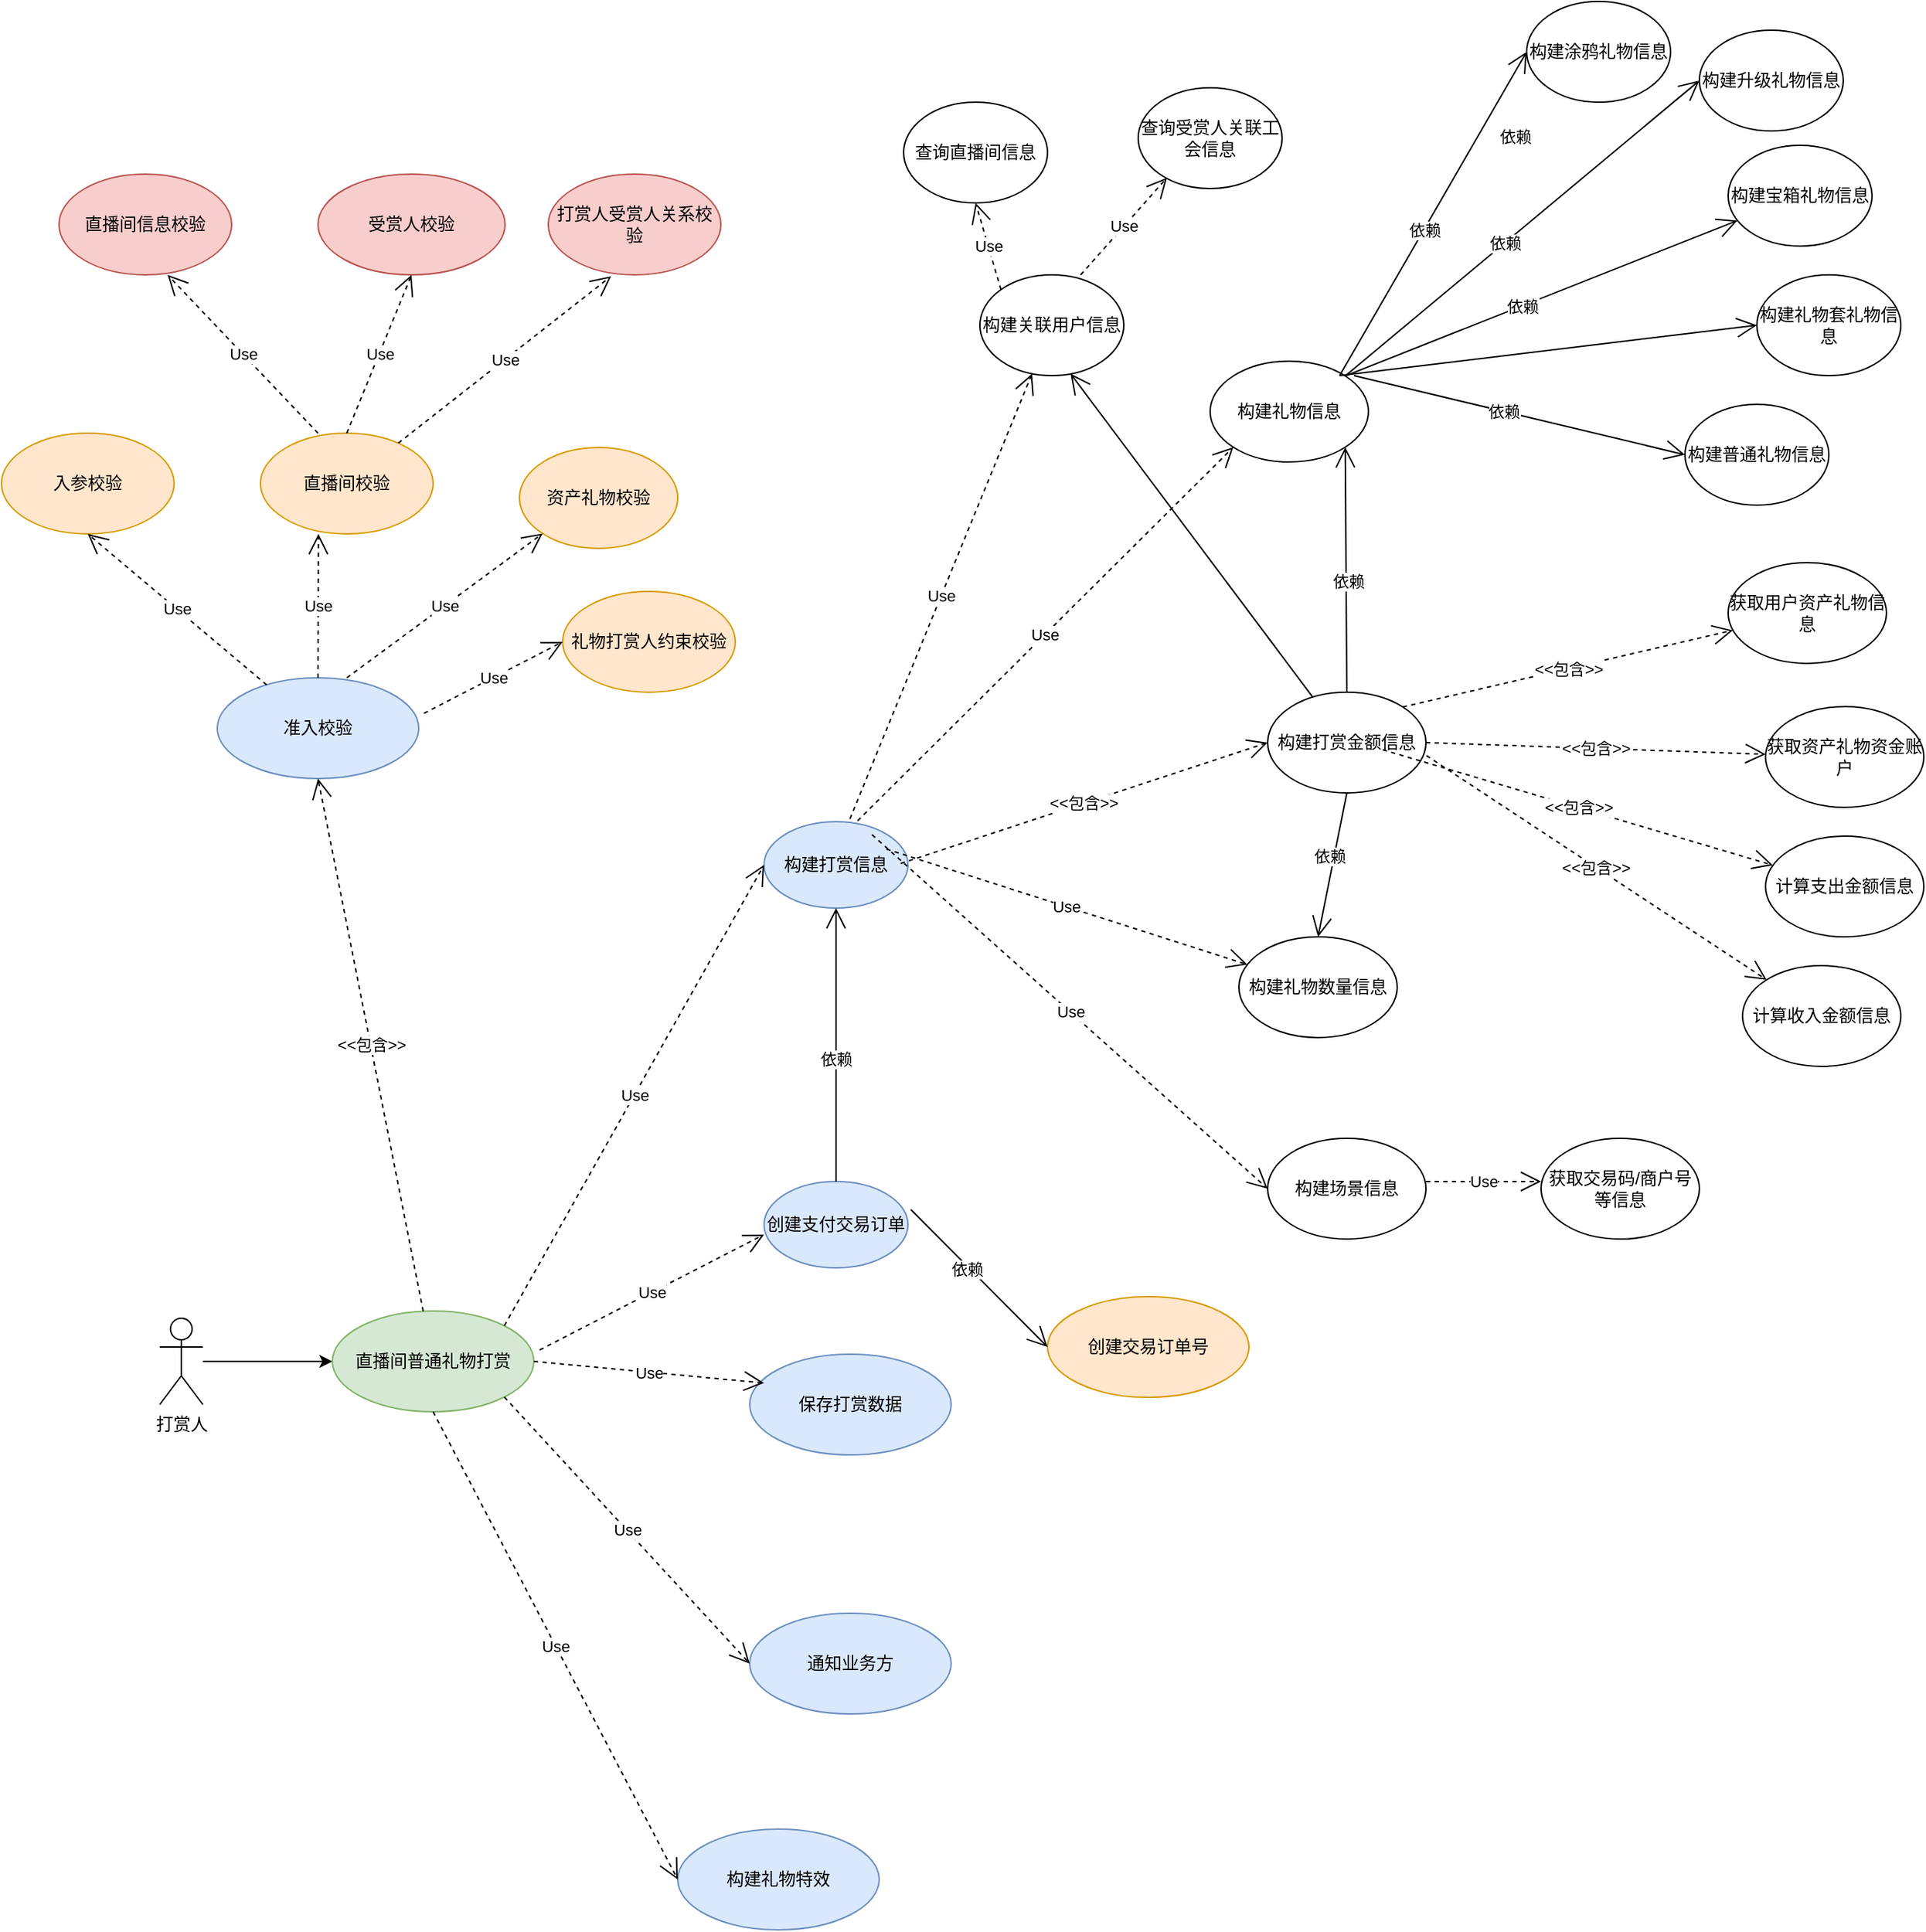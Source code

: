 <mxfile version="21.5.2" type="github">
  <diagram name="第 1 页" id="VvUkeJPX31CjZcMAp55T">
    <mxGraphModel dx="2099" dy="1860" grid="1" gridSize="10" guides="1" tooltips="1" connect="1" arrows="1" fold="1" page="1" pageScale="1" pageWidth="827" pageHeight="1169" math="0" shadow="0">
      <root>
        <mxCell id="0" />
        <mxCell id="1" parent="0" />
        <mxCell id="WKw8hlUGmrOTsNG2Bbb0-5" value="" style="edgeStyle=orthogonalEdgeStyle;rounded=0;orthogonalLoop=1;jettySize=auto;html=1;" parent="1" source="WKw8hlUGmrOTsNG2Bbb0-1" target="WKw8hlUGmrOTsNG2Bbb0-4" edge="1">
          <mxGeometry relative="1" as="geometry" />
        </mxCell>
        <mxCell id="WKw8hlUGmrOTsNG2Bbb0-1" value="打赏人" style="shape=umlActor;verticalLabelPosition=bottom;verticalAlign=top;html=1;" parent="1" vertex="1">
          <mxGeometry x="70" y="435" width="30" height="60" as="geometry" />
        </mxCell>
        <mxCell id="WKw8hlUGmrOTsNG2Bbb0-4" value="直播间普通礼物打赏" style="ellipse;whiteSpace=wrap;html=1;fillColor=#d5e8d4;strokeColor=#82b366;" parent="1" vertex="1">
          <mxGeometry x="190" y="430" width="140" height="70" as="geometry" />
        </mxCell>
        <mxCell id="WKw8hlUGmrOTsNG2Bbb0-6" value="准入校验" style="ellipse;whiteSpace=wrap;html=1;fillColor=#dae8fc;strokeColor=#6c8ebf;" parent="1" vertex="1">
          <mxGeometry x="110" y="-10" width="140" height="70" as="geometry" />
        </mxCell>
        <mxCell id="WKw8hlUGmrOTsNG2Bbb0-7" value="&amp;lt;&amp;lt;包含&amp;gt;&amp;gt;" style="endArrow=open;endSize=12;dashed=1;html=1;rounded=0;entryX=0.5;entryY=1;entryDx=0;entryDy=0;" parent="1" source="WKw8hlUGmrOTsNG2Bbb0-4" target="WKw8hlUGmrOTsNG2Bbb0-6" edge="1">
          <mxGeometry width="160" relative="1" as="geometry">
            <mxPoint x="390" y="250" as="sourcePoint" />
            <mxPoint x="550" y="250" as="targetPoint" />
          </mxGeometry>
        </mxCell>
        <mxCell id="WKw8hlUGmrOTsNG2Bbb0-8" value="构建打赏信息" style="ellipse;whiteSpace=wrap;html=1;fillColor=#dae8fc;strokeColor=#6c8ebf;" parent="1" vertex="1">
          <mxGeometry x="490" y="90" width="100" height="60" as="geometry" />
        </mxCell>
        <mxCell id="WKw8hlUGmrOTsNG2Bbb0-9" value="创建支付交易订单" style="ellipse;whiteSpace=wrap;html=1;fillColor=#dae8fc;strokeColor=#6c8ebf;" parent="1" vertex="1">
          <mxGeometry x="490" y="340" width="100" height="60" as="geometry" />
        </mxCell>
        <mxCell id="WKw8hlUGmrOTsNG2Bbb0-10" value="保存打赏数据" style="ellipse;whiteSpace=wrap;html=1;fillColor=#dae8fc;strokeColor=#6c8ebf;" parent="1" vertex="1">
          <mxGeometry x="480" y="460" width="140" height="70" as="geometry" />
        </mxCell>
        <mxCell id="WKw8hlUGmrOTsNG2Bbb0-11" value="构建礼物特效" style="ellipse;whiteSpace=wrap;html=1;fillColor=#dae8fc;strokeColor=#6c8ebf;" parent="1" vertex="1">
          <mxGeometry x="430" y="790" width="140" height="70" as="geometry" />
        </mxCell>
        <mxCell id="WKw8hlUGmrOTsNG2Bbb0-12" value="通知业务方" style="ellipse;whiteSpace=wrap;html=1;fillColor=#dae8fc;strokeColor=#6c8ebf;" parent="1" vertex="1">
          <mxGeometry x="480" y="640" width="140" height="70" as="geometry" />
        </mxCell>
        <mxCell id="WKw8hlUGmrOTsNG2Bbb0-14" value="Use" style="endArrow=open;endSize=12;dashed=1;html=1;rounded=0;entryX=0;entryY=0.5;entryDx=0;entryDy=0;exitX=1;exitY=0;exitDx=0;exitDy=0;" parent="1" source="WKw8hlUGmrOTsNG2Bbb0-4" target="WKw8hlUGmrOTsNG2Bbb0-8" edge="1">
          <mxGeometry width="160" relative="1" as="geometry">
            <mxPoint x="330" y="450" as="sourcePoint" />
            <mxPoint x="490" y="450" as="targetPoint" />
          </mxGeometry>
        </mxCell>
        <mxCell id="WKw8hlUGmrOTsNG2Bbb0-15" value="Use" style="endArrow=open;endSize=12;dashed=1;html=1;rounded=0;entryX=0;entryY=0.614;entryDx=0;entryDy=0;entryPerimeter=0;exitX=1.029;exitY=0.386;exitDx=0;exitDy=0;exitPerimeter=0;" parent="1" source="WKw8hlUGmrOTsNG2Bbb0-4" target="WKw8hlUGmrOTsNG2Bbb0-9" edge="1">
          <mxGeometry width="160" relative="1" as="geometry">
            <mxPoint x="320" y="470" as="sourcePoint" />
            <mxPoint x="480" y="470" as="targetPoint" />
          </mxGeometry>
        </mxCell>
        <mxCell id="WKw8hlUGmrOTsNG2Bbb0-16" value="Use" style="endArrow=open;endSize=12;dashed=1;html=1;rounded=0;exitX=1;exitY=0.5;exitDx=0;exitDy=0;" parent="1" source="WKw8hlUGmrOTsNG2Bbb0-4" edge="1">
          <mxGeometry width="160" relative="1" as="geometry">
            <mxPoint x="330" y="480" as="sourcePoint" />
            <mxPoint x="490" y="480" as="targetPoint" />
          </mxGeometry>
        </mxCell>
        <mxCell id="WKw8hlUGmrOTsNG2Bbb0-17" value="" style="endArrow=open;endFill=1;endSize=12;html=1;rounded=0;exitX=0.5;exitY=0;exitDx=0;exitDy=0;" parent="1" target="WKw8hlUGmrOTsNG2Bbb0-8" edge="1" source="WKw8hlUGmrOTsNG2Bbb0-9">
          <mxGeometry width="160" relative="1" as="geometry">
            <mxPoint x="560" y="340" as="sourcePoint" />
            <mxPoint x="720" y="340" as="targetPoint" />
          </mxGeometry>
        </mxCell>
        <mxCell id="WKw8hlUGmrOTsNG2Bbb0-18" value="依赖" style="edgeLabel;html=1;align=center;verticalAlign=middle;resizable=0;points=[];" parent="WKw8hlUGmrOTsNG2Bbb0-17" vertex="1" connectable="0">
          <mxGeometry x="-0.1" relative="1" as="geometry">
            <mxPoint as="offset" />
          </mxGeometry>
        </mxCell>
        <mxCell id="WKw8hlUGmrOTsNG2Bbb0-19" value="Use" style="endArrow=open;endSize=12;dashed=1;html=1;rounded=0;entryX=0;entryY=0.5;entryDx=0;entryDy=0;exitX=1;exitY=1;exitDx=0;exitDy=0;" parent="1" source="WKw8hlUGmrOTsNG2Bbb0-4" target="WKw8hlUGmrOTsNG2Bbb0-12" edge="1">
          <mxGeometry width="160" relative="1" as="geometry">
            <mxPoint x="280" y="490" as="sourcePoint" />
            <mxPoint x="440" y="490" as="targetPoint" />
          </mxGeometry>
        </mxCell>
        <mxCell id="WKw8hlUGmrOTsNG2Bbb0-20" value="Use" style="endArrow=open;endSize=12;dashed=1;html=1;rounded=0;entryX=0;entryY=0.5;entryDx=0;entryDy=0;" parent="1" target="WKw8hlUGmrOTsNG2Bbb0-11" edge="1">
          <mxGeometry width="160" relative="1" as="geometry">
            <mxPoint x="260" y="500" as="sourcePoint" />
            <mxPoint x="420" y="500" as="targetPoint" />
          </mxGeometry>
        </mxCell>
        <mxCell id="WKw8hlUGmrOTsNG2Bbb0-21" value="创建交易订单号" style="ellipse;whiteSpace=wrap;html=1;fillColor=#ffe6cc;strokeColor=#d79b00;" parent="1" vertex="1">
          <mxGeometry x="687" y="420" width="140" height="70" as="geometry" />
        </mxCell>
        <mxCell id="WKw8hlUGmrOTsNG2Bbb0-22" value="" style="endArrow=open;endFill=1;endSize=12;html=1;rounded=0;entryX=0;entryY=0.5;entryDx=0;entryDy=0;exitX=1.02;exitY=0.325;exitDx=0;exitDy=0;exitPerimeter=0;" parent="1" target="WKw8hlUGmrOTsNG2Bbb0-21" edge="1" source="WKw8hlUGmrOTsNG2Bbb0-9">
          <mxGeometry width="160" relative="1" as="geometry">
            <mxPoint x="620" y="360" as="sourcePoint" />
            <mxPoint x="780" y="360" as="targetPoint" />
          </mxGeometry>
        </mxCell>
        <mxCell id="WKw8hlUGmrOTsNG2Bbb0-23" value="依赖" style="edgeLabel;html=1;align=center;verticalAlign=middle;resizable=0;points=[];" parent="WKw8hlUGmrOTsNG2Bbb0-22" vertex="1" connectable="0">
          <mxGeometry x="-0.16" y="-1" relative="1" as="geometry">
            <mxPoint as="offset" />
          </mxGeometry>
        </mxCell>
        <mxCell id="WKw8hlUGmrOTsNG2Bbb0-24" value="入参校验" style="ellipse;whiteSpace=wrap;html=1;fillColor=#ffe6cc;strokeColor=#d79b00;" parent="1" vertex="1">
          <mxGeometry x="-40" y="-180" width="120" height="70" as="geometry" />
        </mxCell>
        <mxCell id="WKw8hlUGmrOTsNG2Bbb0-26" value="Use" style="endArrow=open;endSize=12;dashed=1;html=1;rounded=0;entryX=0.5;entryY=1;entryDx=0;entryDy=0;" parent="1" target="WKw8hlUGmrOTsNG2Bbb0-24" edge="1" source="WKw8hlUGmrOTsNG2Bbb0-6">
          <mxGeometry width="160" relative="1" as="geometry">
            <mxPoint x="130" y="-30" as="sourcePoint" />
            <mxPoint x="290" y="-30" as="targetPoint" />
          </mxGeometry>
        </mxCell>
        <mxCell id="WKw8hlUGmrOTsNG2Bbb0-27" value="直播间校验" style="ellipse;whiteSpace=wrap;html=1;fillColor=#ffe6cc;strokeColor=#d79b00;" parent="1" vertex="1">
          <mxGeometry x="140" y="-180" width="120" height="70" as="geometry" />
        </mxCell>
        <mxCell id="WKw8hlUGmrOTsNG2Bbb0-28" value="Use" style="endArrow=open;endSize=12;dashed=1;html=1;rounded=0;entryX=0.336;entryY=1;entryDx=0;entryDy=0;entryPerimeter=0;exitX=0.5;exitY=0;exitDx=0;exitDy=0;" parent="1" target="WKw8hlUGmrOTsNG2Bbb0-27" edge="1" source="WKw8hlUGmrOTsNG2Bbb0-6">
          <mxGeometry width="160" relative="1" as="geometry">
            <mxPoint x="160" y="-30" as="sourcePoint" />
            <mxPoint x="320" y="-30" as="targetPoint" />
          </mxGeometry>
        </mxCell>
        <mxCell id="WKw8hlUGmrOTsNG2Bbb0-29" value="直播间信息校验" style="ellipse;whiteSpace=wrap;html=1;fillColor=#f8cecc;strokeColor=#b85450;" parent="1" vertex="1">
          <mxGeometry y="-360" width="120" height="70" as="geometry" />
        </mxCell>
        <mxCell id="WKw8hlUGmrOTsNG2Bbb0-30" value="受赏人校验" style="ellipse;whiteSpace=wrap;html=1;fillColor=#f8cecc;strokeColor=#b85450;" parent="1" vertex="1">
          <mxGeometry x="180" y="-360" width="130" height="70" as="geometry" />
        </mxCell>
        <mxCell id="WKw8hlUGmrOTsNG2Bbb0-31" value="打赏人受赏人关系校验" style="ellipse;whiteSpace=wrap;html=1;fillColor=#f8cecc;strokeColor=#b85450;" parent="1" vertex="1">
          <mxGeometry x="340" y="-360" width="120" height="70" as="geometry" />
        </mxCell>
        <mxCell id="WKw8hlUGmrOTsNG2Bbb0-32" value="资产礼物校验" style="ellipse;whiteSpace=wrap;html=1;fillColor=#ffe6cc;strokeColor=#d79b00;" parent="1" vertex="1">
          <mxGeometry x="320" y="-170" width="110" height="70" as="geometry" />
        </mxCell>
        <mxCell id="WKw8hlUGmrOTsNG2Bbb0-34" value="礼物打赏人约束校验" style="ellipse;whiteSpace=wrap;html=1;fillColor=#ffe6cc;strokeColor=#d79b00;" parent="1" vertex="1">
          <mxGeometry x="350" y="-70" width="120" height="70" as="geometry" />
        </mxCell>
        <mxCell id="WKw8hlUGmrOTsNG2Bbb0-35" value="Use" style="endArrow=open;endSize=12;dashed=1;html=1;rounded=0;entryX=0;entryY=1;entryDx=0;entryDy=0;" parent="1" target="WKw8hlUGmrOTsNG2Bbb0-32" edge="1">
          <mxGeometry width="160" relative="1" as="geometry">
            <mxPoint x="200" y="-10" as="sourcePoint" />
            <mxPoint x="360" y="-10" as="targetPoint" />
          </mxGeometry>
        </mxCell>
        <mxCell id="WKw8hlUGmrOTsNG2Bbb0-36" value="Use" style="endArrow=open;endSize=12;dashed=1;html=1;rounded=0;entryX=0;entryY=0.5;entryDx=0;entryDy=0;exitX=1.026;exitY=0.352;exitDx=0;exitDy=0;exitPerimeter=0;" parent="1" target="WKw8hlUGmrOTsNG2Bbb0-34" edge="1" source="WKw8hlUGmrOTsNG2Bbb0-6">
          <mxGeometry width="160" relative="1" as="geometry">
            <mxPoint x="570" y="40" as="sourcePoint" />
            <mxPoint x="730" y="40" as="targetPoint" />
          </mxGeometry>
        </mxCell>
        <mxCell id="WKw8hlUGmrOTsNG2Bbb0-37" value="Use" style="endArrow=open;endSize=12;dashed=1;html=1;rounded=0;entryX=0.629;entryY=1;entryDx=0;entryDy=0;entryPerimeter=0;" parent="1" target="WKw8hlUGmrOTsNG2Bbb0-29" edge="1">
          <mxGeometry width="160" relative="1" as="geometry">
            <mxPoint x="180" y="-180" as="sourcePoint" />
            <mxPoint x="340" y="-180" as="targetPoint" />
          </mxGeometry>
        </mxCell>
        <mxCell id="WKw8hlUGmrOTsNG2Bbb0-38" value="Use" style="endArrow=open;endSize=12;dashed=1;html=1;rounded=0;entryX=0.5;entryY=1;entryDx=0;entryDy=0;exitX=0.5;exitY=0;exitDx=0;exitDy=0;" parent="1" source="WKw8hlUGmrOTsNG2Bbb0-27" target="WKw8hlUGmrOTsNG2Bbb0-30" edge="1">
          <mxGeometry width="160" relative="1" as="geometry">
            <mxPoint x="190" y="-170" as="sourcePoint" />
            <mxPoint x="98" y="-280" as="targetPoint" />
          </mxGeometry>
        </mxCell>
        <mxCell id="WKw8hlUGmrOTsNG2Bbb0-39" value="Use" style="endArrow=open;endSize=12;dashed=1;html=1;rounded=0;entryX=0.364;entryY=1.014;entryDx=0;entryDy=0;entryPerimeter=0;" parent="1" source="WKw8hlUGmrOTsNG2Bbb0-27" target="WKw8hlUGmrOTsNG2Bbb0-31" edge="1">
          <mxGeometry width="160" relative="1" as="geometry">
            <mxPoint x="200" y="-160" as="sourcePoint" />
            <mxPoint x="108" y="-270" as="targetPoint" />
          </mxGeometry>
        </mxCell>
        <mxCell id="NdA9s5oNdxqppXdedLkg-1" value="构建关联用户信息" style="ellipse;whiteSpace=wrap;html=1;" vertex="1" parent="1">
          <mxGeometry x="640" y="-290" width="100" height="70" as="geometry" />
        </mxCell>
        <mxCell id="NdA9s5oNdxqppXdedLkg-2" value="查询直播间信息" style="ellipse;whiteSpace=wrap;html=1;" vertex="1" parent="1">
          <mxGeometry x="587" y="-410" width="100" height="70" as="geometry" />
        </mxCell>
        <mxCell id="NdA9s5oNdxqppXdedLkg-3" value="查询受赏人关联工会信息" style="ellipse;whiteSpace=wrap;html=1;" vertex="1" parent="1">
          <mxGeometry x="750" y="-420" width="100" height="70" as="geometry" />
        </mxCell>
        <mxCell id="NdA9s5oNdxqppXdedLkg-4" value="Use" style="endArrow=open;endSize=12;dashed=1;html=1;rounded=0;exitX=0.597;exitY=-0.033;exitDx=0;exitDy=0;exitPerimeter=0;" edge="1" parent="1" source="WKw8hlUGmrOTsNG2Bbb0-8" target="NdA9s5oNdxqppXdedLkg-1">
          <mxGeometry width="160" relative="1" as="geometry">
            <mxPoint x="550" y="80" as="sourcePoint" />
            <mxPoint x="730" y="180" as="targetPoint" />
          </mxGeometry>
        </mxCell>
        <mxCell id="NdA9s5oNdxqppXdedLkg-5" value="Use" style="endArrow=open;endSize=12;dashed=1;html=1;rounded=0;entryX=0.5;entryY=1;entryDx=0;entryDy=0;exitX=0;exitY=0;exitDx=0;exitDy=0;" edge="1" parent="1" source="NdA9s5oNdxqppXdedLkg-1" target="NdA9s5oNdxqppXdedLkg-2">
          <mxGeometry width="160" relative="1" as="geometry">
            <mxPoint x="820" y="-240.2" as="sourcePoint" />
            <mxPoint x="980" y="-240.2" as="targetPoint" />
          </mxGeometry>
        </mxCell>
        <mxCell id="NdA9s5oNdxqppXdedLkg-6" value="Use" style="endArrow=open;endSize=12;dashed=1;html=1;rounded=0;entryX=0.2;entryY=0.893;entryDx=0;entryDy=0;entryPerimeter=0;" edge="1" parent="1" target="NdA9s5oNdxqppXdedLkg-3">
          <mxGeometry width="160" relative="1" as="geometry">
            <mxPoint x="710" y="-290" as="sourcePoint" />
            <mxPoint x="1050" y="-200.2" as="targetPoint" />
          </mxGeometry>
        </mxCell>
        <mxCell id="NdA9s5oNdxqppXdedLkg-7" value="构建礼物信息" style="ellipse;whiteSpace=wrap;html=1;" vertex="1" parent="1">
          <mxGeometry x="800" y="-230" width="110" height="70" as="geometry" />
        </mxCell>
        <mxCell id="NdA9s5oNdxqppXdedLkg-8" value="构建涂鸦礼物信息" style="ellipse;whiteSpace=wrap;html=1;" vertex="1" parent="1">
          <mxGeometry x="1020" y="-480" width="100" height="70" as="geometry" />
        </mxCell>
        <mxCell id="NdA9s5oNdxqppXdedLkg-9" value="" style="endArrow=open;endFill=1;endSize=12;html=1;rounded=0;entryX=0;entryY=0.5;entryDx=0;entryDy=0;" edge="1" parent="1" target="NdA9s5oNdxqppXdedLkg-8">
          <mxGeometry width="160" relative="1" as="geometry">
            <mxPoint x="890" y="-220" as="sourcePoint" />
            <mxPoint x="960" y="-230.2" as="targetPoint" />
          </mxGeometry>
        </mxCell>
        <mxCell id="NdA9s5oNdxqppXdedLkg-10" value="依赖" style="edgeLabel;html=1;align=center;verticalAlign=middle;resizable=0;points=[];" vertex="1" connectable="0" parent="NdA9s5oNdxqppXdedLkg-9">
          <mxGeometry x="-0.1" relative="1" as="geometry">
            <mxPoint as="offset" />
          </mxGeometry>
        </mxCell>
        <mxCell id="NdA9s5oNdxqppXdedLkg-11" value="构建升级礼物信息" style="ellipse;whiteSpace=wrap;html=1;" vertex="1" parent="1">
          <mxGeometry x="1140" y="-460" width="100" height="70" as="geometry" />
        </mxCell>
        <mxCell id="NdA9s5oNdxqppXdedLkg-12" value="构建宝箱&lt;span style=&quot;background-color: initial;&quot;&gt;礼物信息&lt;/span&gt;" style="ellipse;whiteSpace=wrap;html=1;" vertex="1" parent="1">
          <mxGeometry x="1160" y="-380" width="100" height="70" as="geometry" />
        </mxCell>
        <mxCell id="NdA9s5oNdxqppXdedLkg-13" value="构建礼物套&lt;span style=&quot;background-color: initial;&quot;&gt;礼物信息&lt;/span&gt;" style="ellipse;whiteSpace=wrap;html=1;" vertex="1" parent="1">
          <mxGeometry x="1180" y="-290" width="100" height="70" as="geometry" />
        </mxCell>
        <mxCell id="NdA9s5oNdxqppXdedLkg-14" value="构建普通&lt;span style=&quot;background-color: initial;&quot;&gt;礼物信息&lt;/span&gt;" style="ellipse;whiteSpace=wrap;html=1;" vertex="1" parent="1">
          <mxGeometry x="1130" y="-200" width="100" height="70" as="geometry" />
        </mxCell>
        <mxCell id="NdA9s5oNdxqppXdedLkg-16" value="" style="endArrow=open;endFill=1;endSize=12;html=1;rounded=0;exitX=1;exitY=0;exitDx=0;exitDy=0;entryX=0;entryY=0.5;entryDx=0;entryDy=0;" edge="1" parent="1" source="NdA9s5oNdxqppXdedLkg-7" target="NdA9s5oNdxqppXdedLkg-11">
          <mxGeometry width="160" relative="1" as="geometry">
            <mxPoint x="890" y="-205.2" as="sourcePoint" />
            <mxPoint x="1070" y="-265.2" as="targetPoint" />
          </mxGeometry>
        </mxCell>
        <mxCell id="NdA9s5oNdxqppXdedLkg-17" value="依赖" style="edgeLabel;html=1;align=center;verticalAlign=middle;resizable=0;points=[];" vertex="1" connectable="0" parent="NdA9s5oNdxqppXdedLkg-16">
          <mxGeometry x="-0.1" relative="1" as="geometry">
            <mxPoint as="offset" />
          </mxGeometry>
        </mxCell>
        <mxCell id="NdA9s5oNdxqppXdedLkg-18" value="" style="endArrow=open;endFill=1;endSize=12;html=1;rounded=0;exitX=1;exitY=0;exitDx=0;exitDy=0;" edge="1" parent="1" source="NdA9s5oNdxqppXdedLkg-7" target="NdA9s5oNdxqppXdedLkg-12">
          <mxGeometry width="160" relative="1" as="geometry">
            <mxPoint x="887" y="-192.2" as="sourcePoint" />
            <mxPoint x="1190" y="-210.2" as="targetPoint" />
          </mxGeometry>
        </mxCell>
        <mxCell id="NdA9s5oNdxqppXdedLkg-19" value="依赖" style="edgeLabel;html=1;align=center;verticalAlign=middle;resizable=0;points=[];" vertex="1" connectable="0" parent="NdA9s5oNdxqppXdedLkg-18">
          <mxGeometry x="-0.1" relative="1" as="geometry">
            <mxPoint as="offset" />
          </mxGeometry>
        </mxCell>
        <mxCell id="NdA9s5oNdxqppXdedLkg-20" value="" style="endArrow=open;endFill=1;endSize=12;html=1;rounded=0;entryX=0;entryY=0.5;entryDx=0;entryDy=0;" edge="1" parent="1" target="NdA9s5oNdxqppXdedLkg-13">
          <mxGeometry width="160" relative="1" as="geometry">
            <mxPoint x="890" y="-220" as="sourcePoint" />
            <mxPoint x="1224.71" y="-90.0" as="targetPoint" />
          </mxGeometry>
        </mxCell>
        <mxCell id="NdA9s5oNdxqppXdedLkg-21" value="依赖" style="edgeLabel;html=1;align=center;verticalAlign=middle;resizable=0;points=[];" vertex="1" connectable="0" parent="NdA9s5oNdxqppXdedLkg-20">
          <mxGeometry x="-0.1" relative="1" as="geometry">
            <mxPoint x="-9" y="-150" as="offset" />
          </mxGeometry>
        </mxCell>
        <mxCell id="NdA9s5oNdxqppXdedLkg-22" value="" style="endArrow=open;endFill=1;endSize=12;html=1;rounded=0;entryX=0;entryY=0.5;entryDx=0;entryDy=0;" edge="1" parent="1" target="NdA9s5oNdxqppXdedLkg-14">
          <mxGeometry width="160" relative="1" as="geometry">
            <mxPoint x="900" y="-220" as="sourcePoint" />
            <mxPoint x="1044.713" y="-79.996" as="targetPoint" />
          </mxGeometry>
        </mxCell>
        <mxCell id="NdA9s5oNdxqppXdedLkg-23" value="依赖" style="edgeLabel;html=1;align=center;verticalAlign=middle;resizable=0;points=[];" vertex="1" connectable="0" parent="NdA9s5oNdxqppXdedLkg-22">
          <mxGeometry x="-0.1" relative="1" as="geometry">
            <mxPoint as="offset" />
          </mxGeometry>
        </mxCell>
        <mxCell id="NdA9s5oNdxqppXdedLkg-24" value="Use" style="endArrow=open;endSize=12;dashed=1;html=1;rounded=0;entryX=0;entryY=1;entryDx=0;entryDy=0;exitX=0.65;exitY=-0.011;exitDx=0;exitDy=0;exitPerimeter=0;" edge="1" parent="1" source="WKw8hlUGmrOTsNG2Bbb0-8" target="NdA9s5oNdxqppXdedLkg-7">
          <mxGeometry width="160" relative="1" as="geometry">
            <mxPoint x="590" y="120" as="sourcePoint" />
            <mxPoint x="750" y="120" as="targetPoint" />
          </mxGeometry>
        </mxCell>
        <mxCell id="NdA9s5oNdxqppXdedLkg-27" value="构建场景信息" style="ellipse;whiteSpace=wrap;html=1;" vertex="1" parent="1">
          <mxGeometry x="840" y="310" width="110" height="70" as="geometry" />
        </mxCell>
        <mxCell id="NdA9s5oNdxqppXdedLkg-28" value="构建礼物数量信息" style="ellipse;whiteSpace=wrap;html=1;" vertex="1" parent="1">
          <mxGeometry x="820" y="170" width="110" height="70" as="geometry" />
        </mxCell>
        <mxCell id="NdA9s5oNdxqppXdedLkg-29" value="构建打赏金额信息" style="ellipse;whiteSpace=wrap;html=1;" vertex="1" parent="1">
          <mxGeometry x="840" width="110" height="70" as="geometry" />
        </mxCell>
        <mxCell id="NdA9s5oNdxqppXdedLkg-30" value="Use" style="endArrow=open;endSize=12;dashed=1;html=1;rounded=0;entryX=0;entryY=0.5;entryDx=0;entryDy=0;exitX=0.65;exitY=-0.011;exitDx=0;exitDy=0;exitPerimeter=0;" edge="1" parent="1" target="NdA9s5oNdxqppXdedLkg-27">
          <mxGeometry width="160" relative="1" as="geometry">
            <mxPoint x="565" y="99" as="sourcePoint" />
            <mxPoint x="726" y="-90" as="targetPoint" />
          </mxGeometry>
        </mxCell>
        <mxCell id="NdA9s5oNdxqppXdedLkg-31" value="Use" style="endArrow=open;endSize=12;dashed=1;html=1;rounded=0;exitX=0.65;exitY=-0.011;exitDx=0;exitDy=0;exitPerimeter=0;" edge="1" parent="1" target="NdA9s5oNdxqppXdedLkg-28">
          <mxGeometry width="160" relative="1" as="geometry">
            <mxPoint x="575" y="109" as="sourcePoint" />
            <mxPoint x="837" y="35" as="targetPoint" />
          </mxGeometry>
        </mxCell>
        <mxCell id="NdA9s5oNdxqppXdedLkg-32" value="&amp;lt;&amp;lt;包含&amp;gt;&amp;gt;" style="endArrow=open;endSize=12;dashed=1;html=1;rounded=0;entryX=0;entryY=0.5;entryDx=0;entryDy=0;exitX=0.65;exitY=-0.011;exitDx=0;exitDy=0;exitPerimeter=0;" edge="1" parent="1" target="NdA9s5oNdxqppXdedLkg-29">
          <mxGeometry width="160" relative="1" as="geometry">
            <mxPoint x="585" y="119" as="sourcePoint" />
            <mxPoint x="847" y="45" as="targetPoint" />
          </mxGeometry>
        </mxCell>
        <mxCell id="NdA9s5oNdxqppXdedLkg-33" value="" style="endArrow=open;endFill=1;endSize=12;html=1;rounded=0;entryX=1;entryY=1;entryDx=0;entryDy=0;exitX=0.5;exitY=0;exitDx=0;exitDy=0;" edge="1" parent="1" source="NdA9s5oNdxqppXdedLkg-29" target="NdA9s5oNdxqppXdedLkg-7">
          <mxGeometry width="160" relative="1" as="geometry">
            <mxPoint x="860" y="-30" as="sourcePoint" />
            <mxPoint x="1020" y="-30" as="targetPoint" />
          </mxGeometry>
        </mxCell>
        <mxCell id="NdA9s5oNdxqppXdedLkg-34" value="依赖" style="edgeLabel;html=1;align=center;verticalAlign=middle;resizable=0;points=[];" vertex="1" connectable="0" parent="NdA9s5oNdxqppXdedLkg-33">
          <mxGeometry x="-0.095" y="-1" relative="1" as="geometry">
            <mxPoint as="offset" />
          </mxGeometry>
        </mxCell>
        <mxCell id="NdA9s5oNdxqppXdedLkg-35" value="获取用户资产礼物信息" style="ellipse;whiteSpace=wrap;html=1;" vertex="1" parent="1">
          <mxGeometry x="1160" y="-90" width="110" height="70" as="geometry" />
        </mxCell>
        <mxCell id="NdA9s5oNdxqppXdedLkg-36" value="&amp;lt;&amp;lt;包含&amp;gt;&amp;gt;" style="endArrow=open;endSize=12;dashed=1;html=1;rounded=0;exitX=1;exitY=0;exitDx=0;exitDy=0;" edge="1" parent="1" source="NdA9s5oNdxqppXdedLkg-29" target="NdA9s5oNdxqppXdedLkg-35">
          <mxGeometry width="160" relative="1" as="geometry">
            <mxPoint x="910" y="14" as="sourcePoint" />
            <mxPoint x="1125" y="-100" as="targetPoint" />
          </mxGeometry>
        </mxCell>
        <mxCell id="NdA9s5oNdxqppXdedLkg-37" value="获取资产礼物资金账户" style="ellipse;whiteSpace=wrap;html=1;" vertex="1" parent="1">
          <mxGeometry x="1186" y="10" width="110" height="70" as="geometry" />
        </mxCell>
        <mxCell id="NdA9s5oNdxqppXdedLkg-38" value="&amp;lt;&amp;lt;包含&amp;gt;&amp;gt;" style="endArrow=open;endSize=12;dashed=1;html=1;rounded=0;exitX=1;exitY=0.5;exitDx=0;exitDy=0;" edge="1" parent="1" target="NdA9s5oNdxqppXdedLkg-37" source="NdA9s5oNdxqppXdedLkg-29">
          <mxGeometry width="160" relative="1" as="geometry">
            <mxPoint x="910" y="65" as="sourcePoint" />
            <mxPoint x="1115" y="-70" as="targetPoint" />
          </mxGeometry>
        </mxCell>
        <mxCell id="NdA9s5oNdxqppXdedLkg-45" value="" style="endArrow=open;endFill=1;endSize=12;html=1;rounded=0;exitX=0.5;exitY=1;exitDx=0;exitDy=0;entryX=0.5;entryY=0;entryDx=0;entryDy=0;" edge="1" parent="1" source="NdA9s5oNdxqppXdedLkg-29" target="NdA9s5oNdxqppXdedLkg-28">
          <mxGeometry width="160" relative="1" as="geometry">
            <mxPoint x="740" y="210" as="sourcePoint" />
            <mxPoint x="900" y="210" as="targetPoint" />
          </mxGeometry>
        </mxCell>
        <mxCell id="NdA9s5oNdxqppXdedLkg-46" value="依赖" style="edgeLabel;html=1;align=center;verticalAlign=middle;resizable=0;points=[];" vertex="1" connectable="0" parent="NdA9s5oNdxqppXdedLkg-45">
          <mxGeometry x="-0.115" y="-4" relative="1" as="geometry">
            <mxPoint as="offset" />
          </mxGeometry>
        </mxCell>
        <mxCell id="NdA9s5oNdxqppXdedLkg-47" value="计算支出金额信息" style="ellipse;whiteSpace=wrap;html=1;" vertex="1" parent="1">
          <mxGeometry x="1186" y="100" width="110" height="70" as="geometry" />
        </mxCell>
        <mxCell id="NdA9s5oNdxqppXdedLkg-48" value="&amp;lt;&amp;lt;包含&amp;gt;&amp;gt;" style="endArrow=open;endSize=12;dashed=1;html=1;rounded=0;" edge="1" parent="1" target="NdA9s5oNdxqppXdedLkg-47">
          <mxGeometry width="160" relative="1" as="geometry">
            <mxPoint x="920" y="40" as="sourcePoint" />
            <mxPoint x="1205" y="30" as="targetPoint" />
          </mxGeometry>
        </mxCell>
        <mxCell id="NdA9s5oNdxqppXdedLkg-51" value="计算收入金额信息" style="ellipse;whiteSpace=wrap;html=1;" vertex="1" parent="1">
          <mxGeometry x="1170" y="190" width="110" height="70" as="geometry" />
        </mxCell>
        <mxCell id="NdA9s5oNdxqppXdedLkg-52" value="&amp;lt;&amp;lt;包含&amp;gt;&amp;gt;" style="endArrow=open;endSize=12;dashed=1;html=1;rounded=0;exitX=1.003;exitY=0.629;exitDx=0;exitDy=0;exitPerimeter=0;" edge="1" parent="1" target="NdA9s5oNdxqppXdedLkg-51" source="NdA9s5oNdxqppXdedLkg-29">
          <mxGeometry width="160" relative="1" as="geometry">
            <mxPoint x="920" y="90" as="sourcePoint" />
            <mxPoint x="1221" y="60" as="targetPoint" />
          </mxGeometry>
        </mxCell>
        <mxCell id="NdA9s5oNdxqppXdedLkg-53" value="" style="endArrow=open;endFill=1;endSize=12;html=1;rounded=0;entryX=0.63;entryY=0.981;entryDx=0;entryDy=0;entryPerimeter=0;" edge="1" parent="1" source="NdA9s5oNdxqppXdedLkg-29" target="NdA9s5oNdxqppXdedLkg-1">
          <mxGeometry width="160" relative="1" as="geometry">
            <mxPoint x="850" y="20" as="sourcePoint" />
            <mxPoint x="980" y="20" as="targetPoint" />
          </mxGeometry>
        </mxCell>
        <mxCell id="NdA9s5oNdxqppXdedLkg-54" value="获取交易码/商户号等信息" style="ellipse;whiteSpace=wrap;html=1;" vertex="1" parent="1">
          <mxGeometry x="1030" y="310" width="110" height="70" as="geometry" />
        </mxCell>
        <mxCell id="NdA9s5oNdxqppXdedLkg-56" value="Use" style="endArrow=open;endSize=12;dashed=1;html=1;rounded=0;" edge="1" parent="1">
          <mxGeometry width="160" relative="1" as="geometry">
            <mxPoint x="950" y="340" as="sourcePoint" />
            <mxPoint x="1030" y="340" as="targetPoint" />
          </mxGeometry>
        </mxCell>
      </root>
    </mxGraphModel>
  </diagram>
</mxfile>
